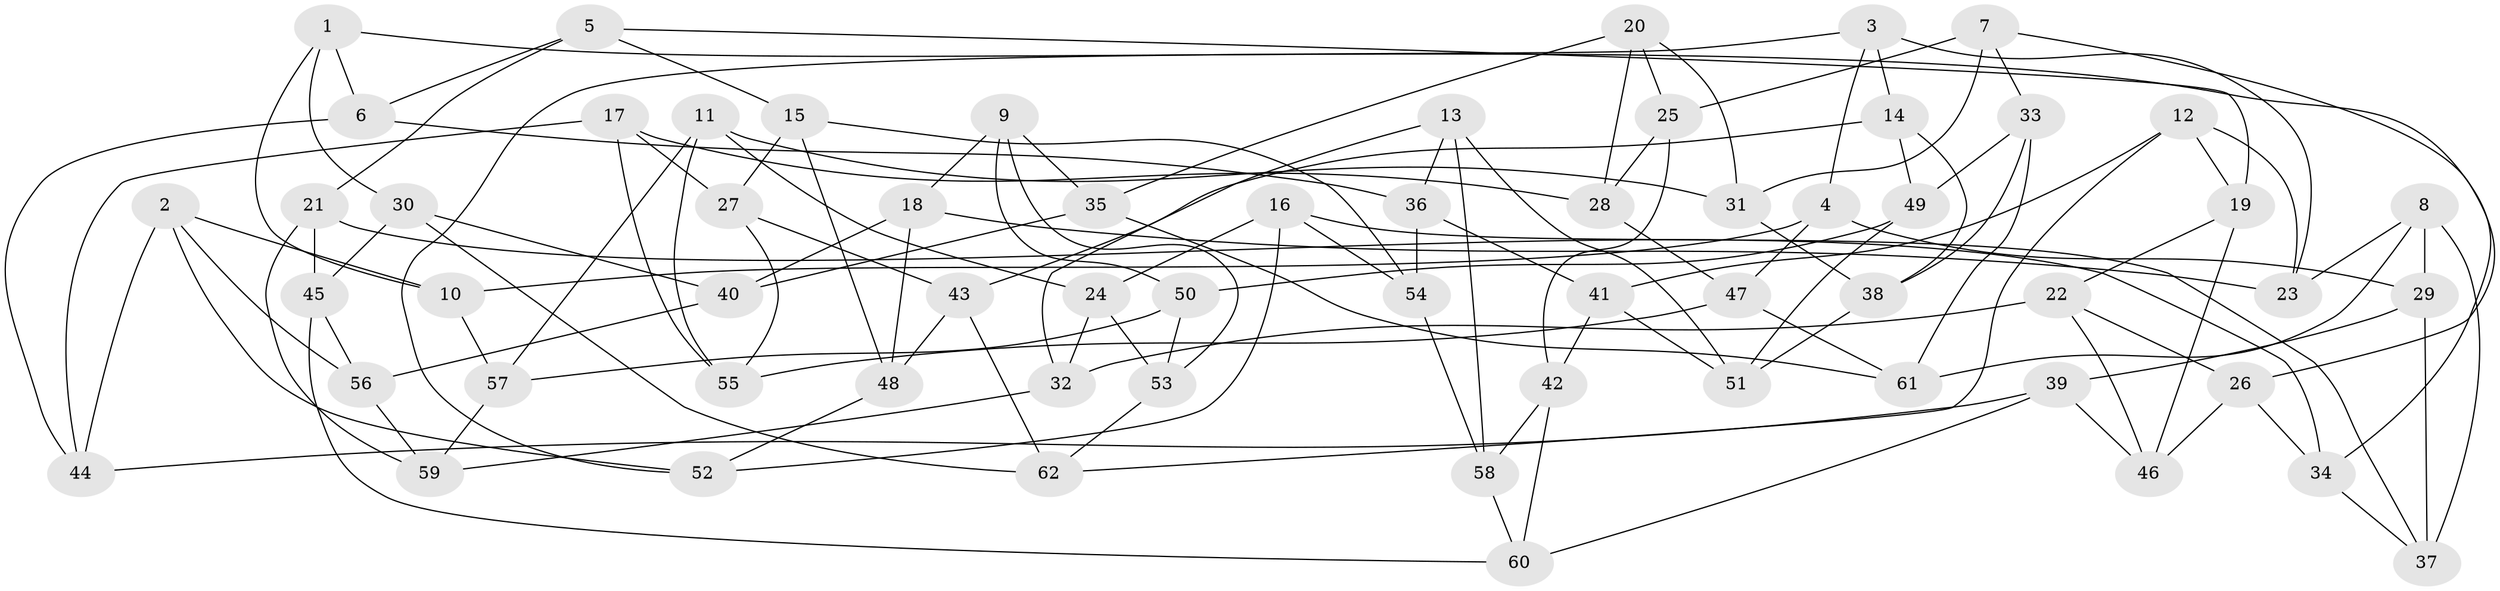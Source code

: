 // coarse degree distribution, {6: 0.3953488372093023, 4: 0.5581395348837209, 5: 0.046511627906976744}
// Generated by graph-tools (version 1.1) at 2025/52/02/27/25 19:52:32]
// undirected, 62 vertices, 124 edges
graph export_dot {
graph [start="1"]
  node [color=gray90,style=filled];
  1;
  2;
  3;
  4;
  5;
  6;
  7;
  8;
  9;
  10;
  11;
  12;
  13;
  14;
  15;
  16;
  17;
  18;
  19;
  20;
  21;
  22;
  23;
  24;
  25;
  26;
  27;
  28;
  29;
  30;
  31;
  32;
  33;
  34;
  35;
  36;
  37;
  38;
  39;
  40;
  41;
  42;
  43;
  44;
  45;
  46;
  47;
  48;
  49;
  50;
  51;
  52;
  53;
  54;
  55;
  56;
  57;
  58;
  59;
  60;
  61;
  62;
  1 -- 10;
  1 -- 30;
  1 -- 34;
  1 -- 6;
  2 -- 56;
  2 -- 52;
  2 -- 10;
  2 -- 44;
  3 -- 52;
  3 -- 23;
  3 -- 14;
  3 -- 4;
  4 -- 47;
  4 -- 10;
  4 -- 29;
  5 -- 19;
  5 -- 6;
  5 -- 15;
  5 -- 21;
  6 -- 36;
  6 -- 44;
  7 -- 31;
  7 -- 26;
  7 -- 25;
  7 -- 33;
  8 -- 61;
  8 -- 29;
  8 -- 37;
  8 -- 23;
  9 -- 50;
  9 -- 18;
  9 -- 35;
  9 -- 53;
  10 -- 57;
  11 -- 55;
  11 -- 24;
  11 -- 31;
  11 -- 57;
  12 -- 62;
  12 -- 41;
  12 -- 19;
  12 -- 23;
  13 -- 51;
  13 -- 58;
  13 -- 32;
  13 -- 36;
  14 -- 43;
  14 -- 49;
  14 -- 38;
  15 -- 54;
  15 -- 48;
  15 -- 27;
  16 -- 54;
  16 -- 37;
  16 -- 52;
  16 -- 24;
  17 -- 44;
  17 -- 27;
  17 -- 55;
  17 -- 28;
  18 -- 23;
  18 -- 48;
  18 -- 40;
  19 -- 22;
  19 -- 46;
  20 -- 28;
  20 -- 31;
  20 -- 25;
  20 -- 35;
  21 -- 34;
  21 -- 59;
  21 -- 45;
  22 -- 26;
  22 -- 46;
  22 -- 32;
  24 -- 32;
  24 -- 53;
  25 -- 28;
  25 -- 42;
  26 -- 34;
  26 -- 46;
  27 -- 43;
  27 -- 55;
  28 -- 47;
  29 -- 39;
  29 -- 37;
  30 -- 40;
  30 -- 62;
  30 -- 45;
  31 -- 38;
  32 -- 59;
  33 -- 61;
  33 -- 38;
  33 -- 49;
  34 -- 37;
  35 -- 40;
  35 -- 61;
  36 -- 41;
  36 -- 54;
  38 -- 51;
  39 -- 46;
  39 -- 44;
  39 -- 60;
  40 -- 56;
  41 -- 51;
  41 -- 42;
  42 -- 60;
  42 -- 58;
  43 -- 48;
  43 -- 62;
  45 -- 60;
  45 -- 56;
  47 -- 55;
  47 -- 61;
  48 -- 52;
  49 -- 50;
  49 -- 51;
  50 -- 53;
  50 -- 57;
  53 -- 62;
  54 -- 58;
  56 -- 59;
  57 -- 59;
  58 -- 60;
}
